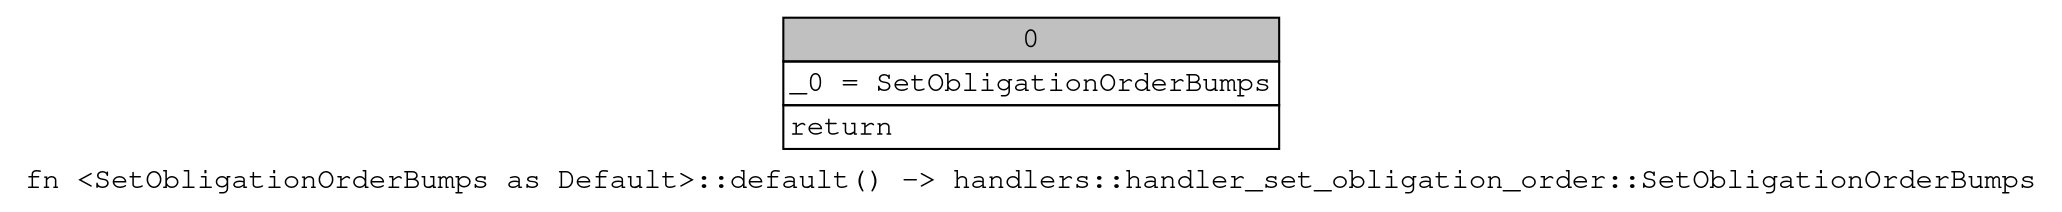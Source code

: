 digraph Mir_0_5575 {
    graph [fontname="Courier, monospace"];
    node [fontname="Courier, monospace"];
    edge [fontname="Courier, monospace"];
    label=<fn &lt;SetObligationOrderBumps as Default&gt;::default() -&gt; handlers::handler_set_obligation_order::SetObligationOrderBumps<br align="left"/>>;
    bb0__0_5575 [shape="none", label=<<table border="0" cellborder="1" cellspacing="0"><tr><td bgcolor="gray" align="center" colspan="1">0</td></tr><tr><td align="left" balign="left">_0 = SetObligationOrderBumps<br/></td></tr><tr><td align="left">return</td></tr></table>>];
}
